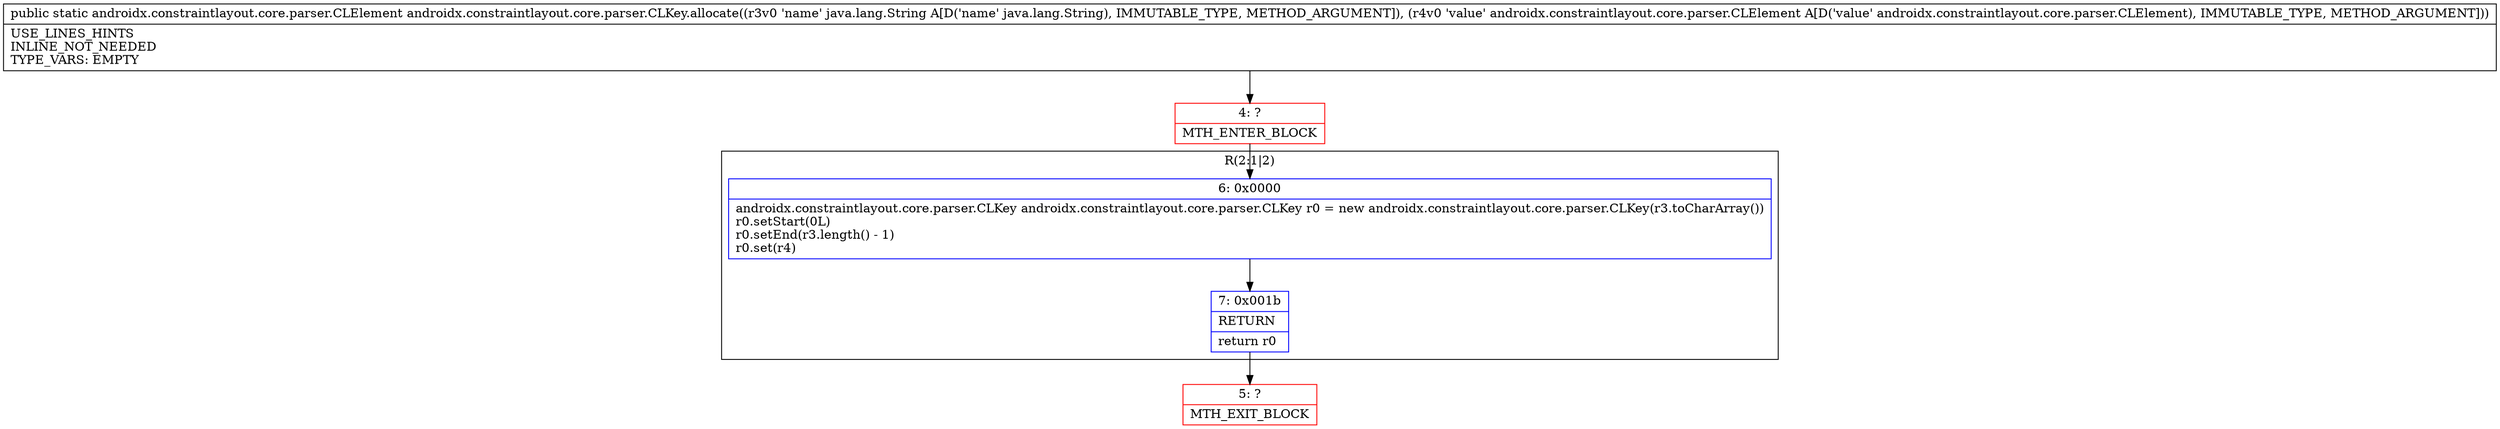 digraph "CFG forandroidx.constraintlayout.core.parser.CLKey.allocate(Ljava\/lang\/String;Landroidx\/constraintlayout\/core\/parser\/CLElement;)Landroidx\/constraintlayout\/core\/parser\/CLElement;" {
subgraph cluster_Region_1973057116 {
label = "R(2:1|2)";
node [shape=record,color=blue];
Node_6 [shape=record,label="{6\:\ 0x0000|androidx.constraintlayout.core.parser.CLKey androidx.constraintlayout.core.parser.CLKey r0 = new androidx.constraintlayout.core.parser.CLKey(r3.toCharArray())\lr0.setStart(0L)\lr0.setEnd(r3.length() \- 1)\lr0.set(r4)\l}"];
Node_7 [shape=record,label="{7\:\ 0x001b|RETURN\l|return r0\l}"];
}
Node_4 [shape=record,color=red,label="{4\:\ ?|MTH_ENTER_BLOCK\l}"];
Node_5 [shape=record,color=red,label="{5\:\ ?|MTH_EXIT_BLOCK\l}"];
MethodNode[shape=record,label="{public static androidx.constraintlayout.core.parser.CLElement androidx.constraintlayout.core.parser.CLKey.allocate((r3v0 'name' java.lang.String A[D('name' java.lang.String), IMMUTABLE_TYPE, METHOD_ARGUMENT]), (r4v0 'value' androidx.constraintlayout.core.parser.CLElement A[D('value' androidx.constraintlayout.core.parser.CLElement), IMMUTABLE_TYPE, METHOD_ARGUMENT]))  | USE_LINES_HINTS\lINLINE_NOT_NEEDED\lTYPE_VARS: EMPTY\l}"];
MethodNode -> Node_4;Node_6 -> Node_7;
Node_7 -> Node_5;
Node_4 -> Node_6;
}


